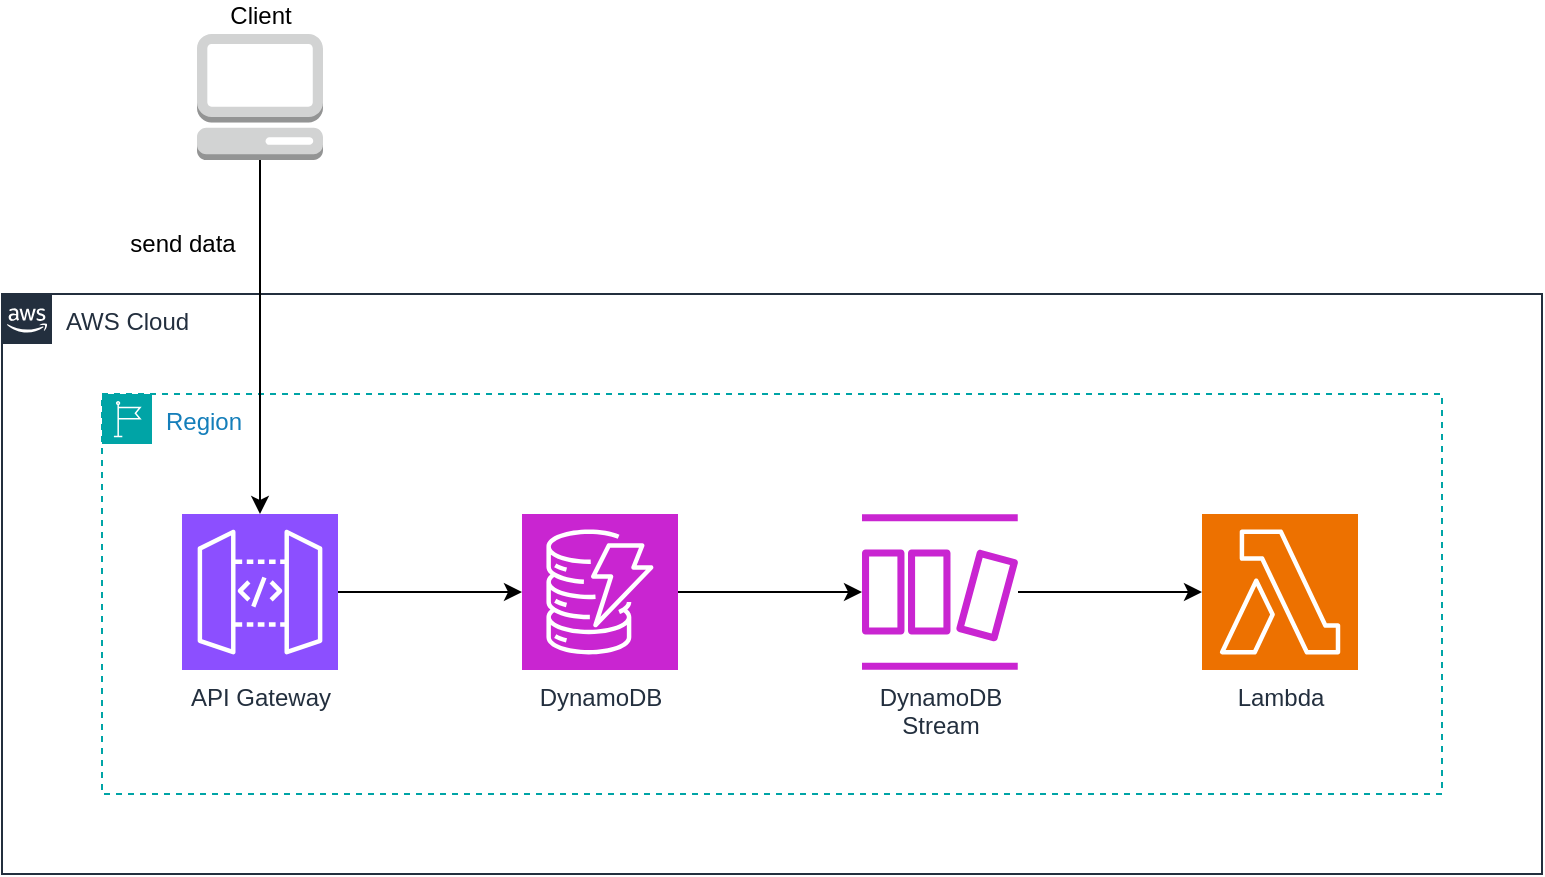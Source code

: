 <mxfile version="24.7.5">
  <diagram name="Page-1" id="PH3Yej0j-8zJna7-X2Mj">
    <mxGraphModel dx="2074" dy="1196" grid="1" gridSize="10" guides="1" tooltips="1" connect="1" arrows="1" fold="1" page="1" pageScale="1" pageWidth="1169" pageHeight="1654" math="0" shadow="0">
      <root>
        <mxCell id="0" />
        <mxCell id="1" parent="0" />
        <mxCell id="CWp2dovDSTTnuANM7c7Q-1" style="edgeStyle=orthogonalEdgeStyle;rounded=0;orthogonalLoop=1;jettySize=auto;html=1;" parent="1" source="CWp2dovDSTTnuANM7c7Q-2" target="CWp2dovDSTTnuANM7c7Q-4" edge="1">
          <mxGeometry relative="1" as="geometry" />
        </mxCell>
        <mxCell id="CWp2dovDSTTnuANM7c7Q-2" value="API Gateway" style="sketch=0;points=[[0,0,0],[0.25,0,0],[0.5,0,0],[0.75,0,0],[1,0,0],[0,1,0],[0.25,1,0],[0.5,1,0],[0.75,1,0],[1,1,0],[0,0.25,0],[0,0.5,0],[0,0.75,0],[1,0.25,0],[1,0.5,0],[1,0.75,0]];outlineConnect=0;fontColor=#232F3E;fillColor=#8C4FFF;strokeColor=#ffffff;dashed=0;verticalLabelPosition=bottom;verticalAlign=top;align=center;html=1;fontSize=12;fontStyle=0;aspect=fixed;shape=mxgraph.aws4.resourceIcon;resIcon=mxgraph.aws4.api_gateway;" parent="1" vertex="1">
          <mxGeometry x="130" y="550" width="78" height="78" as="geometry" />
        </mxCell>
        <mxCell id="CWp2dovDSTTnuANM7c7Q-3" style="edgeStyle=orthogonalEdgeStyle;rounded=0;orthogonalLoop=1;jettySize=auto;html=1;" parent="1" source="CWp2dovDSTTnuANM7c7Q-4" target="CWp2dovDSTTnuANM7c7Q-6" edge="1">
          <mxGeometry relative="1" as="geometry" />
        </mxCell>
        <mxCell id="CWp2dovDSTTnuANM7c7Q-4" value="DynamoDB" style="sketch=0;points=[[0,0,0],[0.25,0,0],[0.5,0,0],[0.75,0,0],[1,0,0],[0,1,0],[0.25,1,0],[0.5,1,0],[0.75,1,0],[1,1,0],[0,0.25,0],[0,0.5,0],[0,0.75,0],[1,0.25,0],[1,0.5,0],[1,0.75,0]];outlineConnect=0;fontColor=#232F3E;fillColor=#C925D1;strokeColor=#ffffff;dashed=0;verticalLabelPosition=bottom;verticalAlign=top;align=center;html=1;fontSize=12;fontStyle=0;aspect=fixed;shape=mxgraph.aws4.resourceIcon;resIcon=mxgraph.aws4.dynamodb;" parent="1" vertex="1">
          <mxGeometry x="300" y="550" width="78" height="78" as="geometry" />
        </mxCell>
        <mxCell id="CWp2dovDSTTnuANM7c7Q-5" style="edgeStyle=orthogonalEdgeStyle;rounded=0;orthogonalLoop=1;jettySize=auto;html=1;" parent="1" source="CWp2dovDSTTnuANM7c7Q-6" target="CWp2dovDSTTnuANM7c7Q-9" edge="1">
          <mxGeometry relative="1" as="geometry" />
        </mxCell>
        <mxCell id="CWp2dovDSTTnuANM7c7Q-6" value="DynamoDB&lt;div&gt;Stream&lt;/div&gt;" style="sketch=0;outlineConnect=0;fontColor=#232F3E;gradientColor=none;fillColor=#C925D1;strokeColor=none;dashed=0;verticalLabelPosition=bottom;verticalAlign=top;align=center;html=1;fontSize=12;fontStyle=0;aspect=fixed;pointerEvents=1;shape=mxgraph.aws4.dynamodb_stream;" parent="1" vertex="1">
          <mxGeometry x="470" y="550" width="78" height="78" as="geometry" />
        </mxCell>
        <mxCell id="CWp2dovDSTTnuANM7c7Q-9" value="Lambda" style="sketch=0;points=[[0,0,0],[0.25,0,0],[0.5,0,0],[0.75,0,0],[1,0,0],[0,1,0],[0.25,1,0],[0.5,1,0],[0.75,1,0],[1,1,0],[0,0.25,0],[0,0.5,0],[0,0.75,0],[1,0.25,0],[1,0.5,0],[1,0.75,0]];outlineConnect=0;fontColor=#232F3E;fillColor=#ED7100;strokeColor=#ffffff;dashed=0;verticalLabelPosition=bottom;verticalAlign=top;align=center;html=1;fontSize=12;fontStyle=0;aspect=fixed;shape=mxgraph.aws4.resourceIcon;resIcon=mxgraph.aws4.lambda;" parent="1" vertex="1">
          <mxGeometry x="640" y="550" width="78" height="78" as="geometry" />
        </mxCell>
        <mxCell id="CWp2dovDSTTnuANM7c7Q-13" value="AWS Cloud" style="points=[[0,0],[0.25,0],[0.5,0],[0.75,0],[1,0],[1,0.25],[1,0.5],[1,0.75],[1,1],[0.75,1],[0.5,1],[0.25,1],[0,1],[0,0.75],[0,0.5],[0,0.25]];outlineConnect=0;gradientColor=none;html=1;whiteSpace=wrap;fontSize=12;fontStyle=0;container=1;pointerEvents=0;collapsible=0;recursiveResize=0;shape=mxgraph.aws4.group;grIcon=mxgraph.aws4.group_aws_cloud_alt;strokeColor=#232F3E;fillColor=none;verticalAlign=top;align=left;spacingLeft=30;fontColor=#232F3E;dashed=0;" parent="1" vertex="1">
          <mxGeometry x="40" y="440" width="770" height="290" as="geometry" />
        </mxCell>
        <mxCell id="CWp2dovDSTTnuANM7c7Q-14" value="Region" style="points=[[0,0],[0.25,0],[0.5,0],[0.75,0],[1,0],[1,0.25],[1,0.5],[1,0.75],[1,1],[0.75,1],[0.5,1],[0.25,1],[0,1],[0,0.75],[0,0.5],[0,0.25]];outlineConnect=0;gradientColor=none;html=1;whiteSpace=wrap;fontSize=12;fontStyle=0;container=1;pointerEvents=0;collapsible=0;recursiveResize=0;shape=mxgraph.aws4.group;grIcon=mxgraph.aws4.group_region;strokeColor=#00A4A6;fillColor=none;verticalAlign=top;align=left;spacingLeft=30;fontColor=#147EBA;dashed=1;" parent="1" vertex="1">
          <mxGeometry x="90" y="490" width="670" height="200" as="geometry" />
        </mxCell>
        <mxCell id="bF3hL9kLlsbfNLmldepP-2" style="edgeStyle=orthogonalEdgeStyle;rounded=0;orthogonalLoop=1;jettySize=auto;html=1;" parent="1" source="bF3hL9kLlsbfNLmldepP-1" target="CWp2dovDSTTnuANM7c7Q-2" edge="1">
          <mxGeometry relative="1" as="geometry" />
        </mxCell>
        <mxCell id="bF3hL9kLlsbfNLmldepP-1" value="Client" style="outlineConnect=0;dashed=0;verticalLabelPosition=top;verticalAlign=bottom;align=center;html=1;shape=mxgraph.aws3.management_console;fillColor=#D2D3D3;gradientColor=none;labelPosition=center;" parent="1" vertex="1">
          <mxGeometry x="137.5" y="310" width="63" height="63" as="geometry" />
        </mxCell>
        <mxCell id="bF3hL9kLlsbfNLmldepP-3" value="send data" style="text;html=1;align=center;verticalAlign=middle;resizable=0;points=[];autosize=1;strokeColor=none;fillColor=none;" parent="1" vertex="1">
          <mxGeometry x="90" y="400" width="80" height="30" as="geometry" />
        </mxCell>
      </root>
    </mxGraphModel>
  </diagram>
</mxfile>
